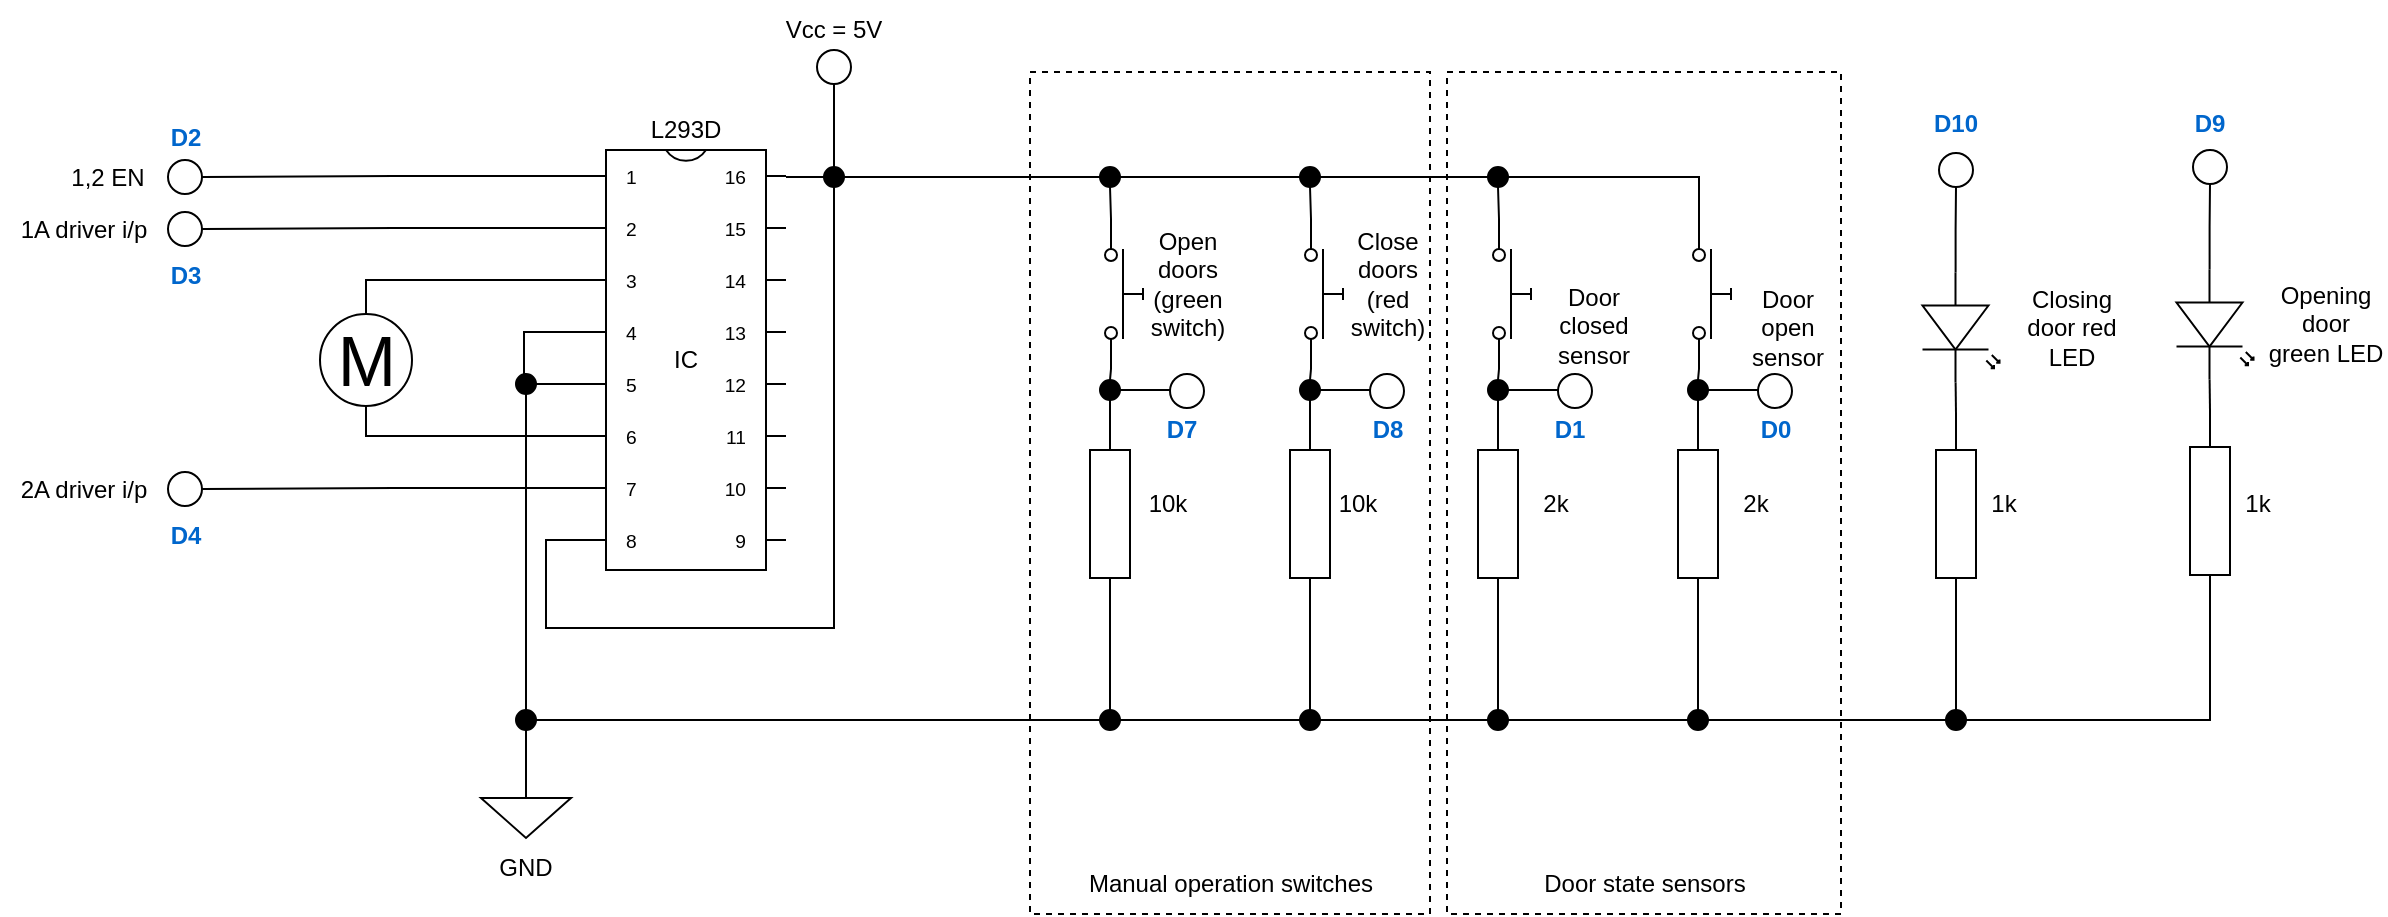 <mxfile version="21.2.7" type="device">
  <diagram id="8pKQ2j8g3MqHVj3vW8oI" name="Page-1">
    <mxGraphModel dx="708" dy="444" grid="1" gridSize="10" guides="1" tooltips="1" connect="1" arrows="1" fold="1" page="1" pageScale="1" pageWidth="1654" pageHeight="1169" math="0" shadow="0">
      <root>
        <mxCell id="0" />
        <mxCell id="1" parent="0" />
        <mxCell id="hbyNMWcq0qO7hMhT7V04-117" value="" style="rounded=0;whiteSpace=wrap;html=1;fillColor=none;dashed=1;" vertex="1" parent="1">
          <mxGeometry x="532" y="71" width="200" height="421" as="geometry" />
        </mxCell>
        <mxCell id="hbyNMWcq0qO7hMhT7V04-8" style="edgeStyle=orthogonalEdgeStyle;rounded=0;orthogonalLoop=1;jettySize=auto;html=1;exitX=0;exitY=0;exitDx=0;exitDy=117;exitPerimeter=0;endArrow=none;endFill=0;" edge="1" parent="1" source="hbyNMWcq0qO7hMhT7V04-1">
          <mxGeometry relative="1" as="geometry">
            <mxPoint x="280.0" y="226.97" as="targetPoint" />
          </mxGeometry>
        </mxCell>
        <mxCell id="hbyNMWcq0qO7hMhT7V04-11" style="edgeStyle=orthogonalEdgeStyle;rounded=0;orthogonalLoop=1;jettySize=auto;html=1;exitX=0;exitY=0;exitDx=0;exitDy=65;exitPerimeter=0;entryX=0.5;entryY=0;entryDx=0;entryDy=0;endArrow=none;endFill=0;" edge="1" parent="1" source="hbyNMWcq0qO7hMhT7V04-1" target="hbyNMWcq0qO7hMhT7V04-2">
          <mxGeometry relative="1" as="geometry">
            <Array as="points">
              <mxPoint x="200" y="175" />
            </Array>
          </mxGeometry>
        </mxCell>
        <mxCell id="hbyNMWcq0qO7hMhT7V04-13" style="edgeStyle=orthogonalEdgeStyle;rounded=0;orthogonalLoop=1;jettySize=auto;html=1;exitX=0;exitY=0;exitDx=0;exitDy=13;exitPerimeter=0;entryX=1;entryY=0.5;entryDx=0;entryDy=0;endArrow=none;endFill=0;" edge="1" parent="1" source="hbyNMWcq0qO7hMhT7V04-1" target="hbyNMWcq0qO7hMhT7V04-12">
          <mxGeometry relative="1" as="geometry" />
        </mxCell>
        <mxCell id="hbyNMWcq0qO7hMhT7V04-31" style="edgeStyle=orthogonalEdgeStyle;rounded=0;orthogonalLoop=1;jettySize=auto;html=1;exitX=0;exitY=0;exitDx=0;exitDy=195;exitPerimeter=0;entryX=0.5;entryY=1;entryDx=0;entryDy=0;endArrow=none;endFill=0;" edge="1" parent="1" source="hbyNMWcq0qO7hMhT7V04-1" target="hbyNMWcq0qO7hMhT7V04-29">
          <mxGeometry relative="1" as="geometry">
            <Array as="points">
              <mxPoint x="290" y="305" />
              <mxPoint x="290" y="349" />
              <mxPoint x="434" y="349" />
            </Array>
          </mxGeometry>
        </mxCell>
        <mxCell id="hbyNMWcq0qO7hMhT7V04-1" value="IC" style="shadow=0;dashed=0;align=center;html=1;strokeWidth=1;shape=mxgraph.electrical.logic_gates.dual_inline_ic;labelNames=a,b,c,d,e,f,g,h,i,j,k,l,m,n,o,p;whiteSpace=wrap;pinSpacing=26;labelCount=16;" vertex="1" parent="1">
          <mxGeometry x="310" y="110" width="100" height="210" as="geometry" />
        </mxCell>
        <mxCell id="hbyNMWcq0qO7hMhT7V04-2" value="M" style="verticalLabelPosition=middle;shadow=0;dashed=0;align=center;html=1;verticalAlign=middle;strokeWidth=1;shape=ellipse;aspect=fixed;fontSize=35;" vertex="1" parent="1">
          <mxGeometry x="177" y="192" width="46" height="46" as="geometry" />
        </mxCell>
        <mxCell id="hbyNMWcq0qO7hMhT7V04-4" style="edgeStyle=orthogonalEdgeStyle;rounded=0;orthogonalLoop=1;jettySize=auto;html=1;exitX=0;exitY=0;exitDx=0;exitDy=143;exitPerimeter=0;entryX=0.5;entryY=1;entryDx=0;entryDy=0;endArrow=none;endFill=0;" edge="1" parent="1" source="hbyNMWcq0qO7hMhT7V04-1" target="hbyNMWcq0qO7hMhT7V04-2">
          <mxGeometry relative="1" as="geometry">
            <mxPoint x="320" y="185" as="sourcePoint" />
            <mxPoint x="210" y="210" as="targetPoint" />
            <Array as="points">
              <mxPoint x="200" y="253" />
            </Array>
          </mxGeometry>
        </mxCell>
        <mxCell id="hbyNMWcq0qO7hMhT7V04-37" style="edgeStyle=orthogonalEdgeStyle;rounded=0;orthogonalLoop=1;jettySize=auto;html=1;exitX=0.5;exitY=0;exitDx=0;exitDy=0;exitPerimeter=0;entryX=0.5;entryY=1;entryDx=0;entryDy=0;endArrow=none;endFill=0;" edge="1" parent="1" source="hbyNMWcq0qO7hMhT7V04-5" target="hbyNMWcq0qO7hMhT7V04-35">
          <mxGeometry relative="1" as="geometry" />
        </mxCell>
        <mxCell id="hbyNMWcq0qO7hMhT7V04-5" value="" style="pointerEvents=1;verticalLabelPosition=bottom;shadow=0;dashed=0;align=center;html=1;verticalAlign=top;shape=mxgraph.electrical.signal_sources.signal_ground;" vertex="1" parent="1">
          <mxGeometry x="257.5" y="424" width="45" height="30" as="geometry" />
        </mxCell>
        <mxCell id="hbyNMWcq0qO7hMhT7V04-39" style="edgeStyle=orthogonalEdgeStyle;rounded=0;orthogonalLoop=1;jettySize=auto;html=1;exitX=0.5;exitY=0;exitDx=0;exitDy=0;entryX=0;entryY=0;entryDx=0;entryDy=91;entryPerimeter=0;endArrow=none;endFill=0;" edge="1" parent="1" source="hbyNMWcq0qO7hMhT7V04-9" target="hbyNMWcq0qO7hMhT7V04-1">
          <mxGeometry relative="1" as="geometry">
            <Array as="points">
              <mxPoint x="279" y="222" />
              <mxPoint x="279" y="201" />
            </Array>
          </mxGeometry>
        </mxCell>
        <mxCell id="hbyNMWcq0qO7hMhT7V04-9" value="" style="ellipse;whiteSpace=wrap;html=1;aspect=fixed;fillColor=#000000;" vertex="1" parent="1">
          <mxGeometry x="275" y="222" width="10" height="10" as="geometry" />
        </mxCell>
        <mxCell id="hbyNMWcq0qO7hMhT7V04-12" value="" style="ellipse;whiteSpace=wrap;html=1;aspect=fixed;" vertex="1" parent="1">
          <mxGeometry x="101" y="115" width="17" height="17" as="geometry" />
        </mxCell>
        <mxCell id="hbyNMWcq0qO7hMhT7V04-14" value="1,2 EN" style="text;html=1;strokeColor=none;fillColor=none;align=center;verticalAlign=middle;whiteSpace=wrap;rounded=0;" vertex="1" parent="1">
          <mxGeometry x="41" y="108.5" width="60" height="30" as="geometry" />
        </mxCell>
        <mxCell id="hbyNMWcq0qO7hMhT7V04-15" value="" style="ellipse;whiteSpace=wrap;html=1;aspect=fixed;" vertex="1" parent="1">
          <mxGeometry x="101" y="141" width="17" height="17" as="geometry" />
        </mxCell>
        <mxCell id="hbyNMWcq0qO7hMhT7V04-16" style="edgeStyle=orthogonalEdgeStyle;rounded=0;orthogonalLoop=1;jettySize=auto;html=1;exitX=0;exitY=0;exitDx=0;exitDy=39;exitPerimeter=0;entryX=1;entryY=0.5;entryDx=0;entryDy=0;endArrow=none;endFill=0;" edge="1" parent="1" source="hbyNMWcq0qO7hMhT7V04-1" target="hbyNMWcq0qO7hMhT7V04-15">
          <mxGeometry relative="1" as="geometry">
            <mxPoint x="320" y="133" as="sourcePoint" />
            <mxPoint x="128" y="134" as="targetPoint" />
          </mxGeometry>
        </mxCell>
        <mxCell id="hbyNMWcq0qO7hMhT7V04-17" value="1A driver i/p" style="text;html=1;strokeColor=none;fillColor=none;align=center;verticalAlign=middle;whiteSpace=wrap;rounded=0;" vertex="1" parent="1">
          <mxGeometry x="17" y="134.5" width="84" height="30" as="geometry" />
        </mxCell>
        <mxCell id="hbyNMWcq0qO7hMhT7V04-20" value="" style="ellipse;whiteSpace=wrap;html=1;aspect=fixed;" vertex="1" parent="1">
          <mxGeometry x="101" y="271" width="17" height="17" as="geometry" />
        </mxCell>
        <mxCell id="hbyNMWcq0qO7hMhT7V04-21" style="edgeStyle=orthogonalEdgeStyle;rounded=0;orthogonalLoop=1;jettySize=auto;html=1;exitX=0;exitY=0;exitDx=0;exitDy=169;exitPerimeter=0;entryX=1;entryY=0.5;entryDx=0;entryDy=0;endArrow=none;endFill=0;" edge="1" parent="1" source="hbyNMWcq0qO7hMhT7V04-1" target="hbyNMWcq0qO7hMhT7V04-20">
          <mxGeometry relative="1" as="geometry">
            <mxPoint x="320" y="159" as="sourcePoint" />
            <mxPoint x="128" y="160" as="targetPoint" />
          </mxGeometry>
        </mxCell>
        <mxCell id="hbyNMWcq0qO7hMhT7V04-22" value="2A driver i/p" style="text;html=1;strokeColor=none;fillColor=none;align=center;verticalAlign=middle;whiteSpace=wrap;rounded=0;" vertex="1" parent="1">
          <mxGeometry x="17" y="264.5" width="84" height="30" as="geometry" />
        </mxCell>
        <mxCell id="hbyNMWcq0qO7hMhT7V04-23" value="L293D" style="text;html=1;strokeColor=none;fillColor=none;align=center;verticalAlign=middle;whiteSpace=wrap;rounded=0;" vertex="1" parent="1">
          <mxGeometry x="330" y="85" width="60" height="30" as="geometry" />
        </mxCell>
        <mxCell id="hbyNMWcq0qO7hMhT7V04-25" value="" style="ellipse;whiteSpace=wrap;html=1;aspect=fixed;" vertex="1" parent="1">
          <mxGeometry x="425.5" y="60" width="17" height="17" as="geometry" />
        </mxCell>
        <mxCell id="hbyNMWcq0qO7hMhT7V04-26" value="Vcc = 5V" style="text;html=1;strokeColor=none;fillColor=none;align=center;verticalAlign=middle;whiteSpace=wrap;rounded=0;" vertex="1" parent="1">
          <mxGeometry x="404" y="35" width="60" height="30" as="geometry" />
        </mxCell>
        <mxCell id="hbyNMWcq0qO7hMhT7V04-27" style="edgeStyle=orthogonalEdgeStyle;rounded=0;orthogonalLoop=1;jettySize=auto;html=1;exitX=0;exitY=0.5;exitDx=0;exitDy=0;endArrow=none;endFill=0;entryX=1;entryY=0;entryDx=0;entryDy=13;entryPerimeter=0;" edge="1" parent="1" source="hbyNMWcq0qO7hMhT7V04-29" target="hbyNMWcq0qO7hMhT7V04-1">
          <mxGeometry relative="1" as="geometry">
            <mxPoint x="320" y="133" as="sourcePoint" />
            <mxPoint x="430" y="102" as="targetPoint" />
          </mxGeometry>
        </mxCell>
        <mxCell id="hbyNMWcq0qO7hMhT7V04-32" style="edgeStyle=orthogonalEdgeStyle;rounded=0;orthogonalLoop=1;jettySize=auto;html=1;exitX=0.5;exitY=0;exitDx=0;exitDy=0;entryX=0.5;entryY=1;entryDx=0;entryDy=0;endArrow=none;endFill=0;" edge="1" parent="1" source="hbyNMWcq0qO7hMhT7V04-29" target="hbyNMWcq0qO7hMhT7V04-25">
          <mxGeometry relative="1" as="geometry" />
        </mxCell>
        <mxCell id="hbyNMWcq0qO7hMhT7V04-46" style="edgeStyle=orthogonalEdgeStyle;rounded=0;orthogonalLoop=1;jettySize=auto;html=1;exitX=1;exitY=0.5;exitDx=0;exitDy=0;entryX=0;entryY=0.5;entryDx=0;entryDy=0;endArrow=none;endFill=0;" edge="1" parent="1" source="hbyNMWcq0qO7hMhT7V04-29" target="hbyNMWcq0qO7hMhT7V04-44">
          <mxGeometry relative="1" as="geometry" />
        </mxCell>
        <mxCell id="hbyNMWcq0qO7hMhT7V04-29" value="" style="ellipse;whiteSpace=wrap;html=1;aspect=fixed;fillColor=#000000;" vertex="1" parent="1">
          <mxGeometry x="429" y="118.5" width="10" height="10" as="geometry" />
        </mxCell>
        <mxCell id="hbyNMWcq0qO7hMhT7V04-45" style="edgeStyle=orthogonalEdgeStyle;rounded=0;orthogonalLoop=1;jettySize=auto;html=1;exitX=0;exitY=0.8;exitDx=0;exitDy=0;entryX=0.5;entryY=1;entryDx=0;entryDy=0;endArrow=none;endFill=0;" edge="1" parent="1" source="hbyNMWcq0qO7hMhT7V04-33" target="hbyNMWcq0qO7hMhT7V04-44">
          <mxGeometry relative="1" as="geometry" />
        </mxCell>
        <mxCell id="hbyNMWcq0qO7hMhT7V04-33" value="" style="html=1;shape=mxgraph.electrical.electro-mechanical.pushbutton;aspect=fixed;elSwitchState=off;rotation=90;" vertex="1" parent="1">
          <mxGeometry x="541" y="172" width="75" height="20" as="geometry" />
        </mxCell>
        <mxCell id="hbyNMWcq0qO7hMhT7V04-42" style="edgeStyle=orthogonalEdgeStyle;rounded=0;orthogonalLoop=1;jettySize=auto;html=1;exitX=1;exitY=0.5;exitDx=0;exitDy=0;exitPerimeter=0;entryX=0.5;entryY=0;entryDx=0;entryDy=0;endArrow=none;endFill=0;" edge="1" parent="1" source="hbyNMWcq0qO7hMhT7V04-34" target="hbyNMWcq0qO7hMhT7V04-40">
          <mxGeometry relative="1" as="geometry" />
        </mxCell>
        <mxCell id="hbyNMWcq0qO7hMhT7V04-49" style="edgeStyle=orthogonalEdgeStyle;rounded=0;orthogonalLoop=1;jettySize=auto;html=1;exitX=0;exitY=0.5;exitDx=0;exitDy=0;exitPerimeter=0;entryX=0.5;entryY=1;entryDx=0;entryDy=0;endArrow=none;endFill=0;" edge="1" parent="1" source="hbyNMWcq0qO7hMhT7V04-34" target="hbyNMWcq0qO7hMhT7V04-48">
          <mxGeometry relative="1" as="geometry" />
        </mxCell>
        <mxCell id="hbyNMWcq0qO7hMhT7V04-34" value="" style="pointerEvents=1;verticalLabelPosition=bottom;shadow=0;dashed=0;align=center;html=1;verticalAlign=top;shape=mxgraph.electrical.resistors.resistor_1;rotation=90;" vertex="1" parent="1">
          <mxGeometry x="522" y="282" width="100" height="20" as="geometry" />
        </mxCell>
        <mxCell id="hbyNMWcq0qO7hMhT7V04-38" style="edgeStyle=orthogonalEdgeStyle;rounded=0;orthogonalLoop=1;jettySize=auto;html=1;exitX=0.5;exitY=0;exitDx=0;exitDy=0;entryX=0.5;entryY=1;entryDx=0;entryDy=0;endArrow=none;endFill=0;" edge="1" parent="1" source="hbyNMWcq0qO7hMhT7V04-35" target="hbyNMWcq0qO7hMhT7V04-9">
          <mxGeometry relative="1" as="geometry" />
        </mxCell>
        <mxCell id="hbyNMWcq0qO7hMhT7V04-41" style="edgeStyle=orthogonalEdgeStyle;rounded=0;orthogonalLoop=1;jettySize=auto;html=1;exitX=1;exitY=0.5;exitDx=0;exitDy=0;entryX=0;entryY=0.5;entryDx=0;entryDy=0;endArrow=none;endFill=0;" edge="1" parent="1" source="hbyNMWcq0qO7hMhT7V04-35" target="hbyNMWcq0qO7hMhT7V04-40">
          <mxGeometry relative="1" as="geometry" />
        </mxCell>
        <mxCell id="hbyNMWcq0qO7hMhT7V04-35" value="" style="ellipse;whiteSpace=wrap;html=1;aspect=fixed;fillColor=#000000;" vertex="1" parent="1">
          <mxGeometry x="275" y="390" width="10" height="10" as="geometry" />
        </mxCell>
        <mxCell id="hbyNMWcq0qO7hMhT7V04-66" style="edgeStyle=orthogonalEdgeStyle;rounded=0;orthogonalLoop=1;jettySize=auto;html=1;exitX=1;exitY=0.5;exitDx=0;exitDy=0;entryX=0;entryY=0.5;entryDx=0;entryDy=0;endArrow=none;endFill=0;" edge="1" parent="1" source="hbyNMWcq0qO7hMhT7V04-40" target="hbyNMWcq0qO7hMhT7V04-59">
          <mxGeometry relative="1" as="geometry" />
        </mxCell>
        <mxCell id="hbyNMWcq0qO7hMhT7V04-40" value="" style="ellipse;whiteSpace=wrap;html=1;aspect=fixed;fillColor=#000000;" vertex="1" parent="1">
          <mxGeometry x="567" y="390" width="10" height="10" as="geometry" />
        </mxCell>
        <mxCell id="hbyNMWcq0qO7hMhT7V04-67" style="edgeStyle=orthogonalEdgeStyle;rounded=0;orthogonalLoop=1;jettySize=auto;html=1;exitX=1;exitY=0.5;exitDx=0;exitDy=0;entryX=0;entryY=0.5;entryDx=0;entryDy=0;endArrow=none;endFill=0;" edge="1" parent="1" source="hbyNMWcq0qO7hMhT7V04-44" target="hbyNMWcq0qO7hMhT7V04-60">
          <mxGeometry relative="1" as="geometry" />
        </mxCell>
        <mxCell id="hbyNMWcq0qO7hMhT7V04-44" value="" style="ellipse;whiteSpace=wrap;html=1;aspect=fixed;fillColor=#000000;" vertex="1" parent="1">
          <mxGeometry x="567" y="118.5" width="10" height="10" as="geometry" />
        </mxCell>
        <mxCell id="hbyNMWcq0qO7hMhT7V04-47" value="Open doors&lt;br&gt;(green switch)" style="text;html=1;strokeColor=none;fillColor=none;align=center;verticalAlign=middle;whiteSpace=wrap;rounded=0;" vertex="1" parent="1">
          <mxGeometry x="581" y="141" width="60" height="72" as="geometry" />
        </mxCell>
        <mxCell id="hbyNMWcq0qO7hMhT7V04-50" style="edgeStyle=orthogonalEdgeStyle;rounded=0;orthogonalLoop=1;jettySize=auto;html=1;exitX=0.5;exitY=0;exitDx=0;exitDy=0;entryX=1;entryY=0.8;entryDx=0;entryDy=0;endArrow=none;endFill=0;" edge="1" parent="1" source="hbyNMWcq0qO7hMhT7V04-48" target="hbyNMWcq0qO7hMhT7V04-33">
          <mxGeometry relative="1" as="geometry" />
        </mxCell>
        <mxCell id="hbyNMWcq0qO7hMhT7V04-52" style="edgeStyle=orthogonalEdgeStyle;rounded=0;orthogonalLoop=1;jettySize=auto;html=1;exitX=1;exitY=0.5;exitDx=0;exitDy=0;entryX=0;entryY=0.5;entryDx=0;entryDy=0;endArrow=none;endFill=0;" edge="1" parent="1" source="hbyNMWcq0qO7hMhT7V04-48" target="hbyNMWcq0qO7hMhT7V04-51">
          <mxGeometry relative="1" as="geometry" />
        </mxCell>
        <mxCell id="hbyNMWcq0qO7hMhT7V04-48" value="" style="ellipse;whiteSpace=wrap;html=1;aspect=fixed;fillColor=#000000;" vertex="1" parent="1">
          <mxGeometry x="567" y="225" width="10" height="10" as="geometry" />
        </mxCell>
        <mxCell id="hbyNMWcq0qO7hMhT7V04-51" value="" style="ellipse;whiteSpace=wrap;html=1;aspect=fixed;" vertex="1" parent="1">
          <mxGeometry x="602" y="222" width="17" height="17" as="geometry" />
        </mxCell>
        <mxCell id="hbyNMWcq0qO7hMhT7V04-54" style="edgeStyle=orthogonalEdgeStyle;rounded=0;orthogonalLoop=1;jettySize=auto;html=1;exitX=0;exitY=0.8;exitDx=0;exitDy=0;entryX=0.5;entryY=1;entryDx=0;entryDy=0;endArrow=none;endFill=0;" edge="1" parent="1" source="hbyNMWcq0qO7hMhT7V04-55" target="hbyNMWcq0qO7hMhT7V04-60">
          <mxGeometry relative="1" as="geometry" />
        </mxCell>
        <mxCell id="hbyNMWcq0qO7hMhT7V04-55" value="" style="html=1;shape=mxgraph.electrical.electro-mechanical.pushbutton;aspect=fixed;elSwitchState=off;rotation=90;" vertex="1" parent="1">
          <mxGeometry x="641" y="172" width="75" height="20" as="geometry" />
        </mxCell>
        <mxCell id="hbyNMWcq0qO7hMhT7V04-56" style="edgeStyle=orthogonalEdgeStyle;rounded=0;orthogonalLoop=1;jettySize=auto;html=1;exitX=1;exitY=0.5;exitDx=0;exitDy=0;exitPerimeter=0;entryX=0.5;entryY=0;entryDx=0;entryDy=0;endArrow=none;endFill=0;" edge="1" parent="1" source="hbyNMWcq0qO7hMhT7V04-58" target="hbyNMWcq0qO7hMhT7V04-59">
          <mxGeometry relative="1" as="geometry" />
        </mxCell>
        <mxCell id="hbyNMWcq0qO7hMhT7V04-57" style="edgeStyle=orthogonalEdgeStyle;rounded=0;orthogonalLoop=1;jettySize=auto;html=1;exitX=0;exitY=0.5;exitDx=0;exitDy=0;exitPerimeter=0;entryX=0.5;entryY=1;entryDx=0;entryDy=0;endArrow=none;endFill=0;" edge="1" parent="1" source="hbyNMWcq0qO7hMhT7V04-58" target="hbyNMWcq0qO7hMhT7V04-64">
          <mxGeometry relative="1" as="geometry" />
        </mxCell>
        <mxCell id="hbyNMWcq0qO7hMhT7V04-58" value="" style="pointerEvents=1;verticalLabelPosition=bottom;shadow=0;dashed=0;align=center;html=1;verticalAlign=top;shape=mxgraph.electrical.resistors.resistor_1;rotation=90;" vertex="1" parent="1">
          <mxGeometry x="622" y="282" width="100" height="20" as="geometry" />
        </mxCell>
        <mxCell id="hbyNMWcq0qO7hMhT7V04-81" style="edgeStyle=orthogonalEdgeStyle;rounded=0;orthogonalLoop=1;jettySize=auto;html=1;exitX=1;exitY=0.5;exitDx=0;exitDy=0;entryX=0;entryY=0.5;entryDx=0;entryDy=0;endArrow=none;endFill=0;" edge="1" parent="1" source="hbyNMWcq0qO7hMhT7V04-59" target="hbyNMWcq0qO7hMhT7V04-73">
          <mxGeometry relative="1" as="geometry" />
        </mxCell>
        <mxCell id="hbyNMWcq0qO7hMhT7V04-59" value="" style="ellipse;whiteSpace=wrap;html=1;aspect=fixed;fillColor=#000000;" vertex="1" parent="1">
          <mxGeometry x="667" y="390" width="10" height="10" as="geometry" />
        </mxCell>
        <mxCell id="hbyNMWcq0qO7hMhT7V04-80" style="edgeStyle=orthogonalEdgeStyle;rounded=0;orthogonalLoop=1;jettySize=auto;html=1;exitX=1;exitY=0.5;exitDx=0;exitDy=0;entryX=0;entryY=0.5;entryDx=0;entryDy=0;endArrow=none;endFill=0;" edge="1" parent="1" source="hbyNMWcq0qO7hMhT7V04-60" target="hbyNMWcq0qO7hMhT7V04-74">
          <mxGeometry relative="1" as="geometry" />
        </mxCell>
        <mxCell id="hbyNMWcq0qO7hMhT7V04-60" value="" style="ellipse;whiteSpace=wrap;html=1;aspect=fixed;fillColor=#000000;" vertex="1" parent="1">
          <mxGeometry x="667" y="118.5" width="10" height="10" as="geometry" />
        </mxCell>
        <mxCell id="hbyNMWcq0qO7hMhT7V04-61" value="Close doors (red switch)" style="text;html=1;strokeColor=none;fillColor=none;align=center;verticalAlign=middle;whiteSpace=wrap;rounded=0;" vertex="1" parent="1">
          <mxGeometry x="690.5" y="151" width="39.5" height="52" as="geometry" />
        </mxCell>
        <mxCell id="hbyNMWcq0qO7hMhT7V04-62" style="edgeStyle=orthogonalEdgeStyle;rounded=0;orthogonalLoop=1;jettySize=auto;html=1;exitX=0.5;exitY=0;exitDx=0;exitDy=0;entryX=1;entryY=0.8;entryDx=0;entryDy=0;endArrow=none;endFill=0;" edge="1" parent="1" source="hbyNMWcq0qO7hMhT7V04-64" target="hbyNMWcq0qO7hMhT7V04-55">
          <mxGeometry relative="1" as="geometry" />
        </mxCell>
        <mxCell id="hbyNMWcq0qO7hMhT7V04-63" style="edgeStyle=orthogonalEdgeStyle;rounded=0;orthogonalLoop=1;jettySize=auto;html=1;exitX=1;exitY=0.5;exitDx=0;exitDy=0;entryX=0;entryY=0.5;entryDx=0;entryDy=0;endArrow=none;endFill=0;" edge="1" parent="1" source="hbyNMWcq0qO7hMhT7V04-64" target="hbyNMWcq0qO7hMhT7V04-65">
          <mxGeometry relative="1" as="geometry" />
        </mxCell>
        <mxCell id="hbyNMWcq0qO7hMhT7V04-64" value="" style="ellipse;whiteSpace=wrap;html=1;aspect=fixed;fillColor=#000000;" vertex="1" parent="1">
          <mxGeometry x="667" y="225" width="10" height="10" as="geometry" />
        </mxCell>
        <mxCell id="hbyNMWcq0qO7hMhT7V04-65" value="" style="ellipse;whiteSpace=wrap;html=1;aspect=fixed;" vertex="1" parent="1">
          <mxGeometry x="702" y="222" width="17" height="17" as="geometry" />
        </mxCell>
        <mxCell id="hbyNMWcq0qO7hMhT7V04-68" style="edgeStyle=orthogonalEdgeStyle;rounded=0;orthogonalLoop=1;jettySize=auto;html=1;exitX=0;exitY=0.8;exitDx=0;exitDy=0;entryX=0.5;entryY=1;entryDx=0;entryDy=0;endArrow=none;endFill=0;" edge="1" parent="1" source="hbyNMWcq0qO7hMhT7V04-69" target="hbyNMWcq0qO7hMhT7V04-74">
          <mxGeometry relative="1" as="geometry" />
        </mxCell>
        <mxCell id="hbyNMWcq0qO7hMhT7V04-69" value="" style="html=1;shape=mxgraph.electrical.electro-mechanical.pushbutton;aspect=fixed;elSwitchState=off;rotation=90;" vertex="1" parent="1">
          <mxGeometry x="735" y="172" width="75" height="20" as="geometry" />
        </mxCell>
        <mxCell id="hbyNMWcq0qO7hMhT7V04-70" style="edgeStyle=orthogonalEdgeStyle;rounded=0;orthogonalLoop=1;jettySize=auto;html=1;exitX=1;exitY=0.5;exitDx=0;exitDy=0;exitPerimeter=0;entryX=0.5;entryY=0;entryDx=0;entryDy=0;endArrow=none;endFill=0;" edge="1" parent="1" source="hbyNMWcq0qO7hMhT7V04-72" target="hbyNMWcq0qO7hMhT7V04-73">
          <mxGeometry relative="1" as="geometry" />
        </mxCell>
        <mxCell id="hbyNMWcq0qO7hMhT7V04-71" style="edgeStyle=orthogonalEdgeStyle;rounded=0;orthogonalLoop=1;jettySize=auto;html=1;exitX=0;exitY=0.5;exitDx=0;exitDy=0;exitPerimeter=0;entryX=0.5;entryY=1;entryDx=0;entryDy=0;endArrow=none;endFill=0;" edge="1" parent="1" source="hbyNMWcq0qO7hMhT7V04-72" target="hbyNMWcq0qO7hMhT7V04-78">
          <mxGeometry relative="1" as="geometry" />
        </mxCell>
        <mxCell id="hbyNMWcq0qO7hMhT7V04-72" value="" style="pointerEvents=1;verticalLabelPosition=bottom;shadow=0;dashed=0;align=center;html=1;verticalAlign=top;shape=mxgraph.electrical.resistors.resistor_1;rotation=90;" vertex="1" parent="1">
          <mxGeometry x="716" y="282" width="100" height="20" as="geometry" />
        </mxCell>
        <mxCell id="hbyNMWcq0qO7hMhT7V04-95" style="edgeStyle=orthogonalEdgeStyle;rounded=0;orthogonalLoop=1;jettySize=auto;html=1;exitX=1;exitY=0.5;exitDx=0;exitDy=0;entryX=0;entryY=0.5;entryDx=0;entryDy=0;endArrow=none;endFill=0;" edge="1" parent="1" source="hbyNMWcq0qO7hMhT7V04-73" target="hbyNMWcq0qO7hMhT7V04-87">
          <mxGeometry relative="1" as="geometry" />
        </mxCell>
        <mxCell id="hbyNMWcq0qO7hMhT7V04-73" value="" style="ellipse;whiteSpace=wrap;html=1;aspect=fixed;fillColor=#000000;" vertex="1" parent="1">
          <mxGeometry x="761" y="390" width="10" height="10" as="geometry" />
        </mxCell>
        <mxCell id="hbyNMWcq0qO7hMhT7V04-96" style="edgeStyle=orthogonalEdgeStyle;rounded=0;orthogonalLoop=1;jettySize=auto;html=1;exitX=1;exitY=0.5;exitDx=0;exitDy=0;endArrow=none;endFill=0;entryX=0;entryY=0.8;entryDx=0;entryDy=0;" edge="1" parent="1" source="hbyNMWcq0qO7hMhT7V04-74" target="hbyNMWcq0qO7hMhT7V04-83">
          <mxGeometry relative="1" as="geometry">
            <mxPoint x="873" y="130" as="targetPoint" />
          </mxGeometry>
        </mxCell>
        <mxCell id="hbyNMWcq0qO7hMhT7V04-74" value="" style="ellipse;whiteSpace=wrap;html=1;aspect=fixed;fillColor=#000000;" vertex="1" parent="1">
          <mxGeometry x="761" y="118.5" width="10" height="10" as="geometry" />
        </mxCell>
        <mxCell id="hbyNMWcq0qO7hMhT7V04-75" value="Door closed sensor" style="text;html=1;strokeColor=none;fillColor=none;align=center;verticalAlign=middle;whiteSpace=wrap;rounded=0;" vertex="1" parent="1">
          <mxGeometry x="784" y="178" width="60" height="40" as="geometry" />
        </mxCell>
        <mxCell id="hbyNMWcq0qO7hMhT7V04-76" style="edgeStyle=orthogonalEdgeStyle;rounded=0;orthogonalLoop=1;jettySize=auto;html=1;exitX=0.5;exitY=0;exitDx=0;exitDy=0;entryX=1;entryY=0.8;entryDx=0;entryDy=0;endArrow=none;endFill=0;" edge="1" parent="1" source="hbyNMWcq0qO7hMhT7V04-78" target="hbyNMWcq0qO7hMhT7V04-69">
          <mxGeometry relative="1" as="geometry" />
        </mxCell>
        <mxCell id="hbyNMWcq0qO7hMhT7V04-77" style="edgeStyle=orthogonalEdgeStyle;rounded=0;orthogonalLoop=1;jettySize=auto;html=1;exitX=1;exitY=0.5;exitDx=0;exitDy=0;entryX=0;entryY=0.5;entryDx=0;entryDy=0;endArrow=none;endFill=0;" edge="1" parent="1" source="hbyNMWcq0qO7hMhT7V04-78" target="hbyNMWcq0qO7hMhT7V04-79">
          <mxGeometry relative="1" as="geometry" />
        </mxCell>
        <mxCell id="hbyNMWcq0qO7hMhT7V04-78" value="" style="ellipse;whiteSpace=wrap;html=1;aspect=fixed;fillColor=#000000;" vertex="1" parent="1">
          <mxGeometry x="761" y="225" width="10" height="10" as="geometry" />
        </mxCell>
        <mxCell id="hbyNMWcq0qO7hMhT7V04-79" value="" style="ellipse;whiteSpace=wrap;html=1;aspect=fixed;" vertex="1" parent="1">
          <mxGeometry x="796" y="222" width="17" height="17" as="geometry" />
        </mxCell>
        <mxCell id="hbyNMWcq0qO7hMhT7V04-83" value="" style="html=1;shape=mxgraph.electrical.electro-mechanical.pushbutton;aspect=fixed;elSwitchState=off;rotation=90;" vertex="1" parent="1">
          <mxGeometry x="835" y="172" width="75" height="20" as="geometry" />
        </mxCell>
        <mxCell id="hbyNMWcq0qO7hMhT7V04-84" style="edgeStyle=orthogonalEdgeStyle;rounded=0;orthogonalLoop=1;jettySize=auto;html=1;exitX=1;exitY=0.5;exitDx=0;exitDy=0;exitPerimeter=0;entryX=0.5;entryY=0;entryDx=0;entryDy=0;endArrow=none;endFill=0;" edge="1" parent="1" source="hbyNMWcq0qO7hMhT7V04-86" target="hbyNMWcq0qO7hMhT7V04-87">
          <mxGeometry relative="1" as="geometry" />
        </mxCell>
        <mxCell id="hbyNMWcq0qO7hMhT7V04-85" style="edgeStyle=orthogonalEdgeStyle;rounded=0;orthogonalLoop=1;jettySize=auto;html=1;exitX=0;exitY=0.5;exitDx=0;exitDy=0;exitPerimeter=0;entryX=0.5;entryY=1;entryDx=0;entryDy=0;endArrow=none;endFill=0;" edge="1" parent="1" source="hbyNMWcq0qO7hMhT7V04-86" target="hbyNMWcq0qO7hMhT7V04-92">
          <mxGeometry relative="1" as="geometry" />
        </mxCell>
        <mxCell id="hbyNMWcq0qO7hMhT7V04-86" value="" style="pointerEvents=1;verticalLabelPosition=bottom;shadow=0;dashed=0;align=center;html=1;verticalAlign=top;shape=mxgraph.electrical.resistors.resistor_1;rotation=90;" vertex="1" parent="1">
          <mxGeometry x="816" y="282" width="100" height="20" as="geometry" />
        </mxCell>
        <mxCell id="hbyNMWcq0qO7hMhT7V04-106" style="edgeStyle=orthogonalEdgeStyle;rounded=0;orthogonalLoop=1;jettySize=auto;html=1;exitX=1;exitY=0.5;exitDx=0;exitDy=0;entryX=0;entryY=0.5;entryDx=0;entryDy=0;endArrow=none;endFill=0;" edge="1" parent="1" source="hbyNMWcq0qO7hMhT7V04-87" target="hbyNMWcq0qO7hMhT7V04-101">
          <mxGeometry relative="1" as="geometry" />
        </mxCell>
        <mxCell id="hbyNMWcq0qO7hMhT7V04-87" value="" style="ellipse;whiteSpace=wrap;html=1;aspect=fixed;fillColor=#000000;" vertex="1" parent="1">
          <mxGeometry x="861" y="390" width="10" height="10" as="geometry" />
        </mxCell>
        <mxCell id="hbyNMWcq0qO7hMhT7V04-89" value="Door open sensor" style="text;html=1;strokeColor=none;fillColor=none;align=center;verticalAlign=middle;whiteSpace=wrap;rounded=0;" vertex="1" parent="1">
          <mxGeometry x="887" y="175" width="47.5" height="47" as="geometry" />
        </mxCell>
        <mxCell id="hbyNMWcq0qO7hMhT7V04-90" style="edgeStyle=orthogonalEdgeStyle;rounded=0;orthogonalLoop=1;jettySize=auto;html=1;exitX=0.5;exitY=0;exitDx=0;exitDy=0;entryX=1;entryY=0.8;entryDx=0;entryDy=0;endArrow=none;endFill=0;" edge="1" parent="1" source="hbyNMWcq0qO7hMhT7V04-92" target="hbyNMWcq0qO7hMhT7V04-83">
          <mxGeometry relative="1" as="geometry" />
        </mxCell>
        <mxCell id="hbyNMWcq0qO7hMhT7V04-91" style="edgeStyle=orthogonalEdgeStyle;rounded=0;orthogonalLoop=1;jettySize=auto;html=1;exitX=1;exitY=0.5;exitDx=0;exitDy=0;entryX=0;entryY=0.5;entryDx=0;entryDy=0;endArrow=none;endFill=0;" edge="1" parent="1" source="hbyNMWcq0qO7hMhT7V04-92" target="hbyNMWcq0qO7hMhT7V04-93">
          <mxGeometry relative="1" as="geometry" />
        </mxCell>
        <mxCell id="hbyNMWcq0qO7hMhT7V04-92" value="" style="ellipse;whiteSpace=wrap;html=1;aspect=fixed;fillColor=#000000;" vertex="1" parent="1">
          <mxGeometry x="861" y="225" width="10" height="10" as="geometry" />
        </mxCell>
        <mxCell id="hbyNMWcq0qO7hMhT7V04-93" value="" style="ellipse;whiteSpace=wrap;html=1;aspect=fixed;" vertex="1" parent="1">
          <mxGeometry x="896" y="222" width="17" height="17" as="geometry" />
        </mxCell>
        <mxCell id="hbyNMWcq0qO7hMhT7V04-107" style="edgeStyle=orthogonalEdgeStyle;rounded=0;orthogonalLoop=1;jettySize=auto;html=1;exitX=0;exitY=0.57;exitDx=0;exitDy=0;exitPerimeter=0;entryX=0.5;entryY=1;entryDx=0;entryDy=0;endArrow=none;endFill=0;" edge="1" parent="1" source="hbyNMWcq0qO7hMhT7V04-97" target="hbyNMWcq0qO7hMhT7V04-105">
          <mxGeometry relative="1" as="geometry" />
        </mxCell>
        <mxCell id="hbyNMWcq0qO7hMhT7V04-97" value="" style="verticalLabelPosition=bottom;shadow=0;dashed=0;align=center;html=1;verticalAlign=top;shape=mxgraph.electrical.opto_electronics.led_2;pointerEvents=1;rotation=90;" vertex="1" parent="1">
          <mxGeometry x="970" y="179.5" width="55" height="38.5" as="geometry" />
        </mxCell>
        <mxCell id="hbyNMWcq0qO7hMhT7V04-98" style="edgeStyle=orthogonalEdgeStyle;rounded=0;orthogonalLoop=1;jettySize=auto;html=1;exitX=1;exitY=0.5;exitDx=0;exitDy=0;exitPerimeter=0;entryX=0.5;entryY=0;entryDx=0;entryDy=0;endArrow=none;endFill=0;" edge="1" parent="1" source="hbyNMWcq0qO7hMhT7V04-100" target="hbyNMWcq0qO7hMhT7V04-101">
          <mxGeometry relative="1" as="geometry" />
        </mxCell>
        <mxCell id="hbyNMWcq0qO7hMhT7V04-99" style="edgeStyle=orthogonalEdgeStyle;rounded=0;orthogonalLoop=1;jettySize=auto;html=1;exitX=0;exitY=0.5;exitDx=0;exitDy=0;exitPerimeter=0;entryX=1;entryY=0.57;entryDx=0;entryDy=0;endArrow=none;endFill=0;entryPerimeter=0;" edge="1" parent="1" source="hbyNMWcq0qO7hMhT7V04-100" target="hbyNMWcq0qO7hMhT7V04-97">
          <mxGeometry relative="1" as="geometry">
            <mxPoint x="995" y="232" as="targetPoint" />
          </mxGeometry>
        </mxCell>
        <mxCell id="hbyNMWcq0qO7hMhT7V04-100" value="" style="pointerEvents=1;verticalLabelPosition=bottom;shadow=0;dashed=0;align=center;html=1;verticalAlign=top;shape=mxgraph.electrical.resistors.resistor_1;rotation=90;" vertex="1" parent="1">
          <mxGeometry x="945" y="282" width="100" height="20" as="geometry" />
        </mxCell>
        <mxCell id="hbyNMWcq0qO7hMhT7V04-101" value="" style="ellipse;whiteSpace=wrap;html=1;aspect=fixed;fillColor=#000000;" vertex="1" parent="1">
          <mxGeometry x="990" y="390" width="10" height="10" as="geometry" />
        </mxCell>
        <mxCell id="hbyNMWcq0qO7hMhT7V04-105" value="" style="ellipse;whiteSpace=wrap;html=1;aspect=fixed;" vertex="1" parent="1">
          <mxGeometry x="986.5" y="111.5" width="17" height="17" as="geometry" />
        </mxCell>
        <mxCell id="hbyNMWcq0qO7hMhT7V04-108" value="Closing door red LED" style="text;html=1;strokeColor=none;fillColor=none;align=center;verticalAlign=middle;whiteSpace=wrap;rounded=0;" vertex="1" parent="1">
          <mxGeometry x="1023" y="183.75" width="60" height="30" as="geometry" />
        </mxCell>
        <mxCell id="hbyNMWcq0qO7hMhT7V04-109" style="edgeStyle=orthogonalEdgeStyle;rounded=0;orthogonalLoop=1;jettySize=auto;html=1;exitX=0;exitY=0.57;exitDx=0;exitDy=0;exitPerimeter=0;entryX=0.5;entryY=1;entryDx=0;entryDy=0;endArrow=none;endFill=0;" edge="1" parent="1" source="hbyNMWcq0qO7hMhT7V04-110" target="hbyNMWcq0qO7hMhT7V04-113">
          <mxGeometry relative="1" as="geometry" />
        </mxCell>
        <mxCell id="hbyNMWcq0qO7hMhT7V04-110" value="" style="verticalLabelPosition=bottom;shadow=0;dashed=0;align=center;html=1;verticalAlign=top;shape=mxgraph.electrical.opto_electronics.led_2;pointerEvents=1;rotation=90;" vertex="1" parent="1">
          <mxGeometry x="1097" y="178" width="55" height="38.5" as="geometry" />
        </mxCell>
        <mxCell id="hbyNMWcq0qO7hMhT7V04-111" style="edgeStyle=orthogonalEdgeStyle;rounded=0;orthogonalLoop=1;jettySize=auto;html=1;exitX=0;exitY=0.5;exitDx=0;exitDy=0;exitPerimeter=0;entryX=1;entryY=0.57;entryDx=0;entryDy=0;endArrow=none;endFill=0;entryPerimeter=0;" edge="1" parent="1" source="hbyNMWcq0qO7hMhT7V04-112" target="hbyNMWcq0qO7hMhT7V04-110">
          <mxGeometry relative="1" as="geometry">
            <mxPoint x="1122" y="230.5" as="targetPoint" />
          </mxGeometry>
        </mxCell>
        <mxCell id="hbyNMWcq0qO7hMhT7V04-115" style="edgeStyle=orthogonalEdgeStyle;rounded=0;orthogonalLoop=1;jettySize=auto;html=1;exitX=1;exitY=0.5;exitDx=0;exitDy=0;exitPerimeter=0;entryX=1;entryY=0.5;entryDx=0;entryDy=0;endArrow=none;endFill=0;" edge="1" parent="1" source="hbyNMWcq0qO7hMhT7V04-112" target="hbyNMWcq0qO7hMhT7V04-101">
          <mxGeometry relative="1" as="geometry" />
        </mxCell>
        <mxCell id="hbyNMWcq0qO7hMhT7V04-112" value="" style="pointerEvents=1;verticalLabelPosition=bottom;shadow=0;dashed=0;align=center;html=1;verticalAlign=top;shape=mxgraph.electrical.resistors.resistor_1;rotation=90;" vertex="1" parent="1">
          <mxGeometry x="1072" y="280.5" width="100" height="20" as="geometry" />
        </mxCell>
        <mxCell id="hbyNMWcq0qO7hMhT7V04-113" value="" style="ellipse;whiteSpace=wrap;html=1;aspect=fixed;" vertex="1" parent="1">
          <mxGeometry x="1113.5" y="110" width="17" height="17" as="geometry" />
        </mxCell>
        <mxCell id="hbyNMWcq0qO7hMhT7V04-114" value="Opening door green LED" style="text;html=1;strokeColor=none;fillColor=none;align=center;verticalAlign=middle;whiteSpace=wrap;rounded=0;" vertex="1" parent="1">
          <mxGeometry x="1150" y="182.25" width="60" height="30" as="geometry" />
        </mxCell>
        <mxCell id="hbyNMWcq0qO7hMhT7V04-116" value="GND" style="text;html=1;strokeColor=none;fillColor=none;align=center;verticalAlign=middle;whiteSpace=wrap;rounded=0;" vertex="1" parent="1">
          <mxGeometry x="250" y="454" width="60" height="30" as="geometry" />
        </mxCell>
        <mxCell id="hbyNMWcq0qO7hMhT7V04-118" value="Manual operation switches" style="text;html=1;strokeColor=none;fillColor=none;align=center;verticalAlign=middle;whiteSpace=wrap;rounded=0;" vertex="1" parent="1">
          <mxGeometry x="533" y="462" width="199" height="30" as="geometry" />
        </mxCell>
        <mxCell id="hbyNMWcq0qO7hMhT7V04-119" value="" style="rounded=0;whiteSpace=wrap;html=1;fillColor=none;dashed=1;" vertex="1" parent="1">
          <mxGeometry x="740.5" y="71" width="197" height="421" as="geometry" />
        </mxCell>
        <mxCell id="hbyNMWcq0qO7hMhT7V04-120" value="Door state sensors" style="text;html=1;strokeColor=none;fillColor=none;align=center;verticalAlign=middle;whiteSpace=wrap;rounded=0;" vertex="1" parent="1">
          <mxGeometry x="740.5" y="462" width="196.5" height="30" as="geometry" />
        </mxCell>
        <mxCell id="hbyNMWcq0qO7hMhT7V04-131" value="1k" style="text;html=1;strokeColor=none;fillColor=none;align=center;verticalAlign=middle;whiteSpace=wrap;rounded=0;" vertex="1" parent="1">
          <mxGeometry x="1130.5" y="272" width="30" height="30" as="geometry" />
        </mxCell>
        <mxCell id="hbyNMWcq0qO7hMhT7V04-132" value="1k" style="text;html=1;strokeColor=none;fillColor=none;align=center;verticalAlign=middle;whiteSpace=wrap;rounded=0;" vertex="1" parent="1">
          <mxGeometry x="1003.5" y="272" width="30" height="30" as="geometry" />
        </mxCell>
        <mxCell id="hbyNMWcq0qO7hMhT7V04-133" value="10k" style="text;html=1;strokeColor=none;fillColor=none;align=center;verticalAlign=middle;whiteSpace=wrap;rounded=0;" vertex="1" parent="1">
          <mxGeometry x="586" y="272" width="30" height="30" as="geometry" />
        </mxCell>
        <mxCell id="hbyNMWcq0qO7hMhT7V04-134" value="10k" style="text;html=1;strokeColor=none;fillColor=none;align=center;verticalAlign=middle;whiteSpace=wrap;rounded=0;" vertex="1" parent="1">
          <mxGeometry x="680.5" y="272" width="30" height="30" as="geometry" />
        </mxCell>
        <mxCell id="hbyNMWcq0qO7hMhT7V04-135" value="2k" style="text;html=1;strokeColor=none;fillColor=none;align=center;verticalAlign=middle;whiteSpace=wrap;rounded=0;" vertex="1" parent="1">
          <mxGeometry x="780" y="272" width="30" height="30" as="geometry" />
        </mxCell>
        <mxCell id="hbyNMWcq0qO7hMhT7V04-136" value="2k" style="text;html=1;strokeColor=none;fillColor=none;align=center;verticalAlign=middle;whiteSpace=wrap;rounded=0;" vertex="1" parent="1">
          <mxGeometry x="880" y="272" width="30" height="30" as="geometry" />
        </mxCell>
        <mxCell id="hbyNMWcq0qO7hMhT7V04-137" value="&lt;b&gt;&lt;font color=&quot;#0066cc&quot;&gt;D10&lt;/font&gt;&lt;/b&gt;" style="text;html=1;strokeColor=none;fillColor=none;align=center;verticalAlign=middle;whiteSpace=wrap;rounded=0;" vertex="1" parent="1">
          <mxGeometry x="973.25" y="81.5" width="43.5" height="30" as="geometry" />
        </mxCell>
        <mxCell id="hbyNMWcq0qO7hMhT7V04-138" value="&lt;b&gt;D9&lt;/b&gt;" style="text;html=1;strokeColor=none;fillColor=none;align=center;verticalAlign=middle;whiteSpace=wrap;rounded=0;fontColor=#0066CC;" vertex="1" parent="1">
          <mxGeometry x="1100.25" y="81.5" width="43.5" height="30" as="geometry" />
        </mxCell>
        <mxCell id="hbyNMWcq0qO7hMhT7V04-139" value="&lt;b&gt;&lt;font color=&quot;#0066cc&quot;&gt;D0&lt;/font&gt;&lt;/b&gt;" style="text;html=1;strokeColor=none;fillColor=none;align=center;verticalAlign=middle;whiteSpace=wrap;rounded=0;" vertex="1" parent="1">
          <mxGeometry x="882.75" y="235" width="43.5" height="30" as="geometry" />
        </mxCell>
        <mxCell id="hbyNMWcq0qO7hMhT7V04-140" value="&lt;b&gt;&lt;font color=&quot;#0066cc&quot;&gt;D1&lt;/font&gt;&lt;/b&gt;" style="text;html=1;strokeColor=none;fillColor=none;align=center;verticalAlign=middle;whiteSpace=wrap;rounded=0;" vertex="1" parent="1">
          <mxGeometry x="780" y="235" width="43.5" height="30" as="geometry" />
        </mxCell>
        <mxCell id="hbyNMWcq0qO7hMhT7V04-141" value="&lt;b&gt;&lt;font color=&quot;#0066cc&quot;&gt;D8&lt;/font&gt;&lt;/b&gt;" style="text;html=1;strokeColor=none;fillColor=none;align=center;verticalAlign=middle;whiteSpace=wrap;rounded=0;" vertex="1" parent="1">
          <mxGeometry x="688.5" y="235" width="43.5" height="30" as="geometry" />
        </mxCell>
        <mxCell id="hbyNMWcq0qO7hMhT7V04-142" value="&lt;b&gt;&lt;font color=&quot;#0066cc&quot;&gt;D7&lt;/font&gt;&lt;/b&gt;" style="text;html=1;strokeColor=none;fillColor=none;align=center;verticalAlign=middle;whiteSpace=wrap;rounded=0;" vertex="1" parent="1">
          <mxGeometry x="586" y="235" width="43.5" height="30" as="geometry" />
        </mxCell>
        <mxCell id="hbyNMWcq0qO7hMhT7V04-143" value="&lt;b&gt;&lt;font color=&quot;#0066cc&quot;&gt;D2&lt;/font&gt;&lt;/b&gt;" style="text;html=1;strokeColor=none;fillColor=none;align=center;verticalAlign=middle;whiteSpace=wrap;rounded=0;" vertex="1" parent="1">
          <mxGeometry x="87.75" y="88.5" width="43.5" height="30" as="geometry" />
        </mxCell>
        <mxCell id="hbyNMWcq0qO7hMhT7V04-145" value="&lt;b&gt;&lt;font color=&quot;#0066cc&quot;&gt;D3&lt;/font&gt;&lt;/b&gt;" style="text;html=1;strokeColor=none;fillColor=none;align=center;verticalAlign=middle;whiteSpace=wrap;rounded=0;" vertex="1" parent="1">
          <mxGeometry x="87.75" y="158" width="43.5" height="30" as="geometry" />
        </mxCell>
        <mxCell id="hbyNMWcq0qO7hMhT7V04-146" value="&lt;b&gt;&lt;font color=&quot;#0066cc&quot;&gt;D4&lt;/font&gt;&lt;/b&gt;" style="text;html=1;strokeColor=none;fillColor=none;align=center;verticalAlign=middle;whiteSpace=wrap;rounded=0;" vertex="1" parent="1">
          <mxGeometry x="87.75" y="288" width="43.5" height="30" as="geometry" />
        </mxCell>
      </root>
    </mxGraphModel>
  </diagram>
</mxfile>
